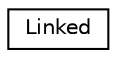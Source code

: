 digraph "Graphical Class Hierarchy"
{
 // LATEX_PDF_SIZE
  edge [fontname="Helvetica",fontsize="10",labelfontname="Helvetica",labelfontsize="10"];
  node [fontname="Helvetica",fontsize="10",shape=record];
  rankdir="LR";
  Node0 [label="Linked",height=0.2,width=0.4,color="black", fillcolor="white", style="filled",URL="$class_linked.html",tooltip=" "];
}
